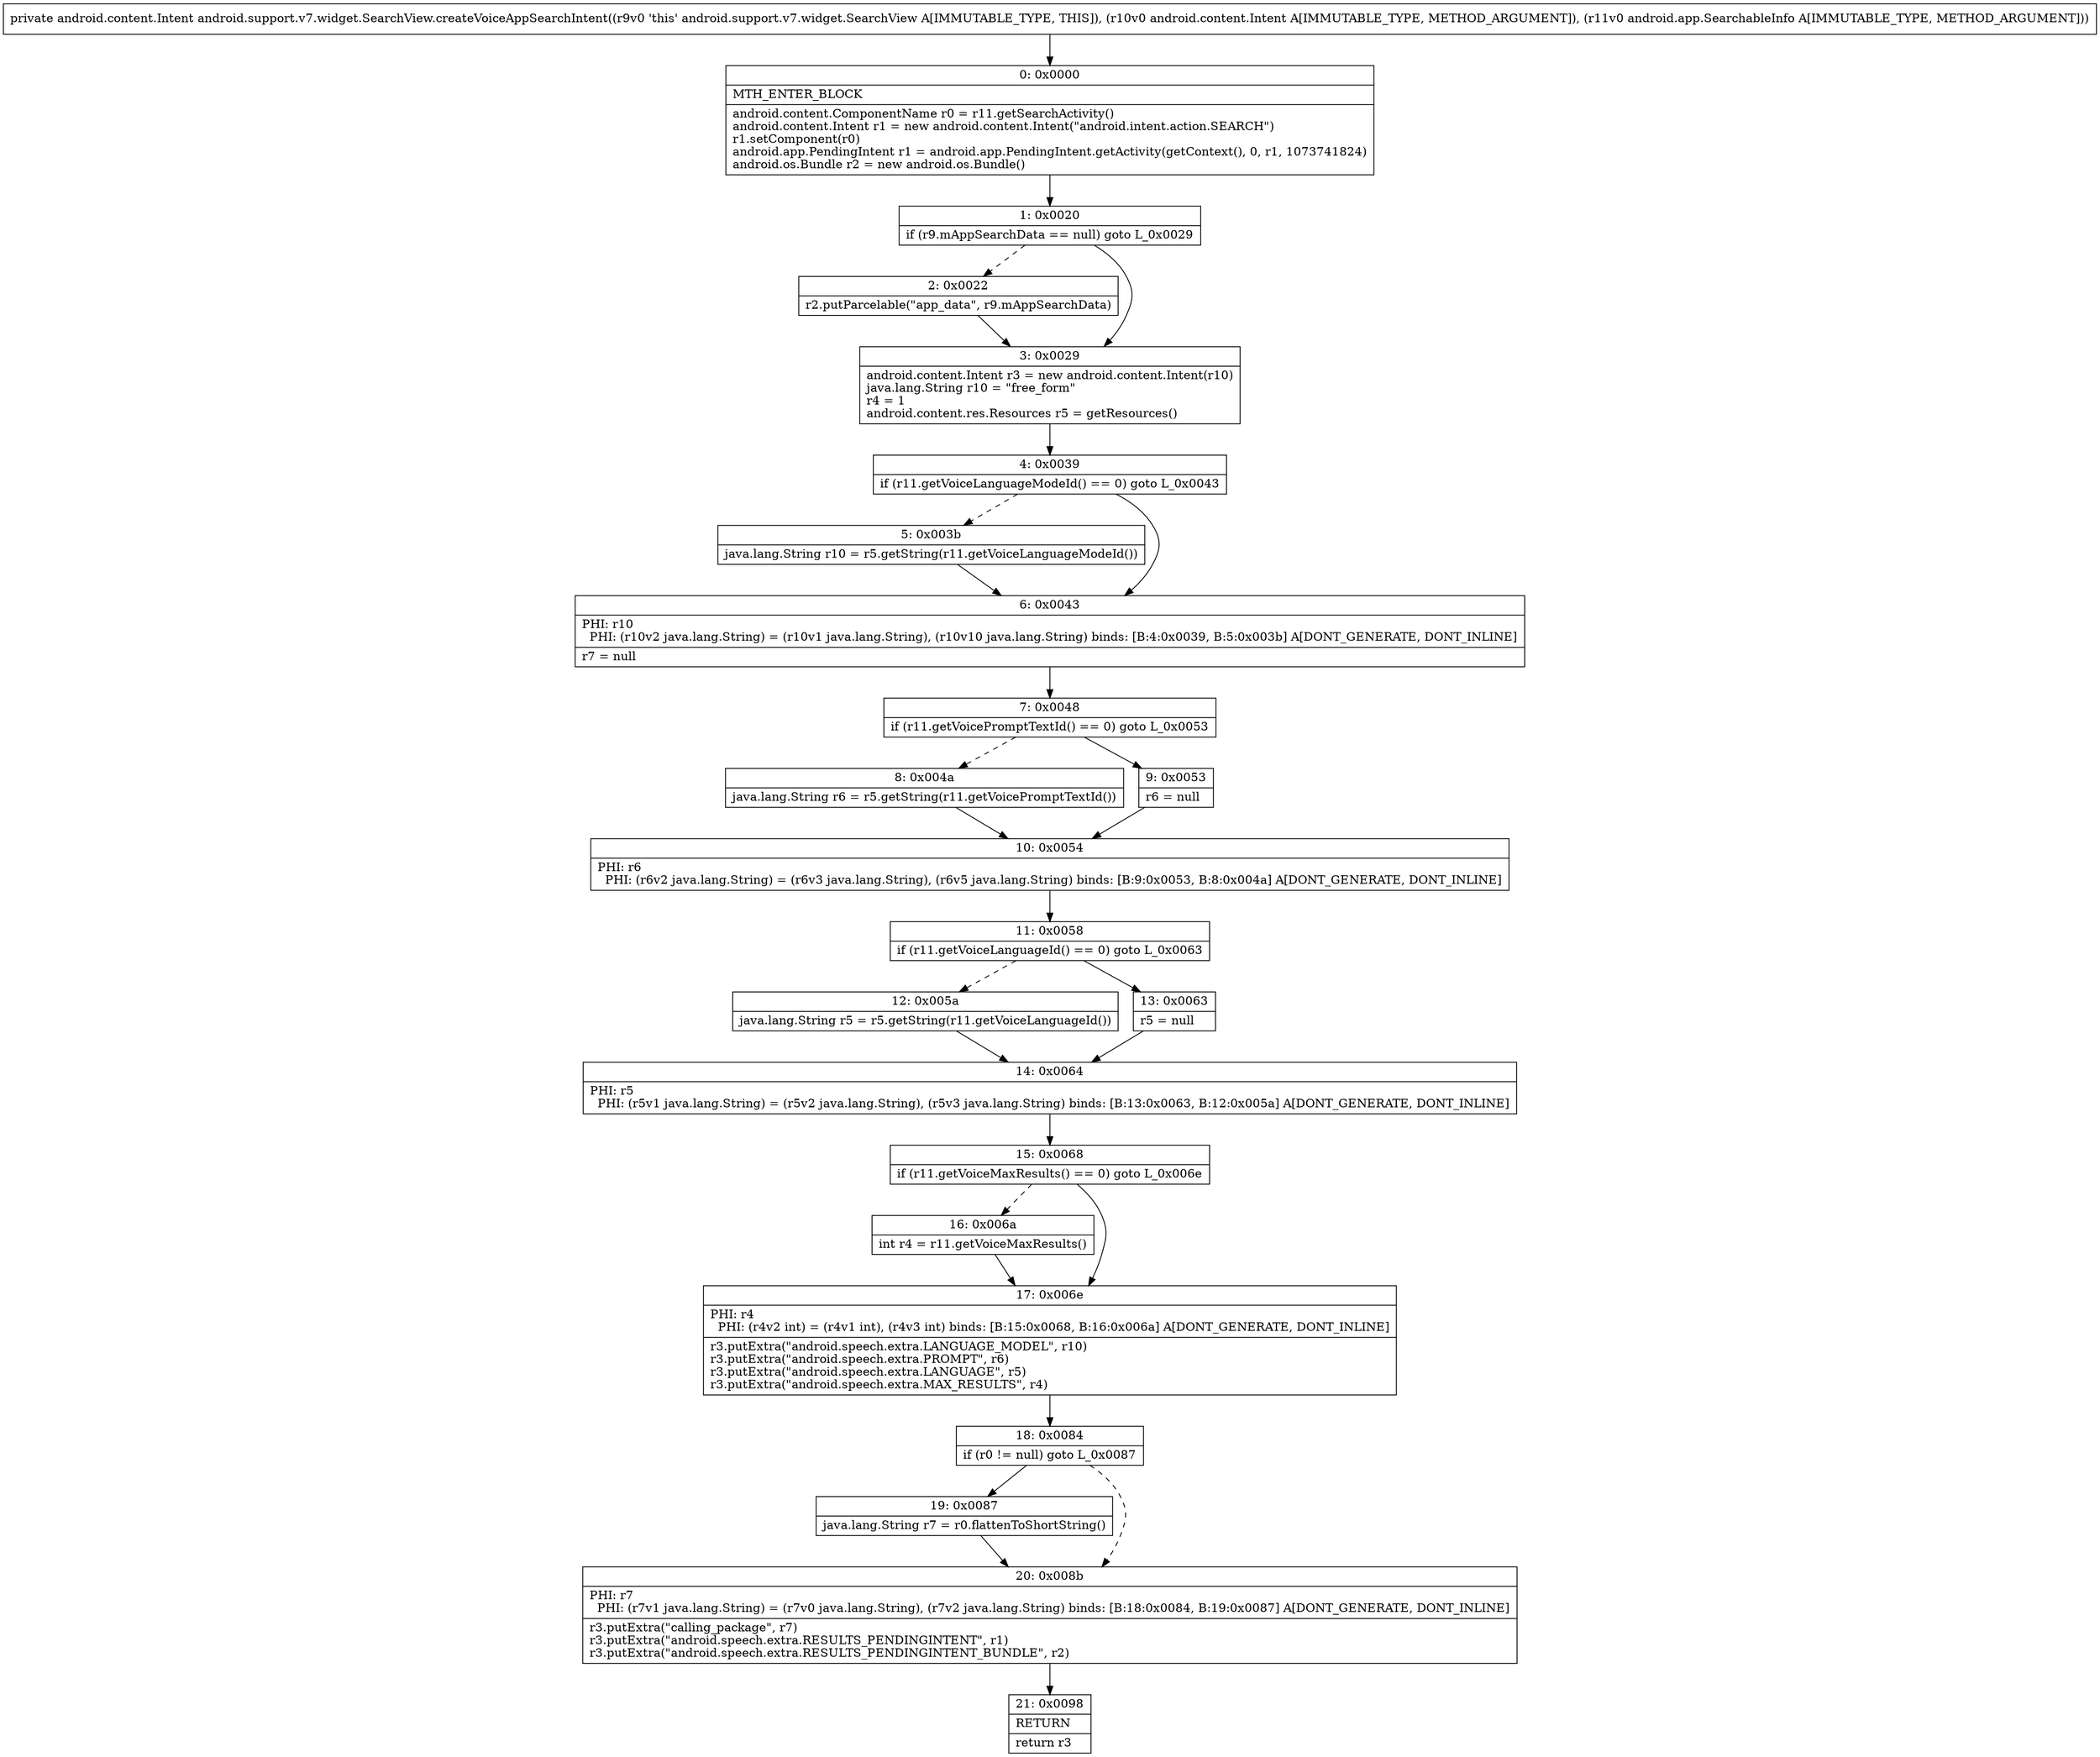 digraph "CFG forandroid.support.v7.widget.SearchView.createVoiceAppSearchIntent(Landroid\/content\/Intent;Landroid\/app\/SearchableInfo;)Landroid\/content\/Intent;" {
Node_0 [shape=record,label="{0\:\ 0x0000|MTH_ENTER_BLOCK\l|android.content.ComponentName r0 = r11.getSearchActivity()\landroid.content.Intent r1 = new android.content.Intent(\"android.intent.action.SEARCH\")\lr1.setComponent(r0)\landroid.app.PendingIntent r1 = android.app.PendingIntent.getActivity(getContext(), 0, r1, 1073741824)\landroid.os.Bundle r2 = new android.os.Bundle()\l}"];
Node_1 [shape=record,label="{1\:\ 0x0020|if (r9.mAppSearchData == null) goto L_0x0029\l}"];
Node_2 [shape=record,label="{2\:\ 0x0022|r2.putParcelable(\"app_data\", r9.mAppSearchData)\l}"];
Node_3 [shape=record,label="{3\:\ 0x0029|android.content.Intent r3 = new android.content.Intent(r10)\ljava.lang.String r10 = \"free_form\"\lr4 = 1\landroid.content.res.Resources r5 = getResources()\l}"];
Node_4 [shape=record,label="{4\:\ 0x0039|if (r11.getVoiceLanguageModeId() == 0) goto L_0x0043\l}"];
Node_5 [shape=record,label="{5\:\ 0x003b|java.lang.String r10 = r5.getString(r11.getVoiceLanguageModeId())\l}"];
Node_6 [shape=record,label="{6\:\ 0x0043|PHI: r10 \l  PHI: (r10v2 java.lang.String) = (r10v1 java.lang.String), (r10v10 java.lang.String) binds: [B:4:0x0039, B:5:0x003b] A[DONT_GENERATE, DONT_INLINE]\l|r7 = null\l}"];
Node_7 [shape=record,label="{7\:\ 0x0048|if (r11.getVoicePromptTextId() == 0) goto L_0x0053\l}"];
Node_8 [shape=record,label="{8\:\ 0x004a|java.lang.String r6 = r5.getString(r11.getVoicePromptTextId())\l}"];
Node_9 [shape=record,label="{9\:\ 0x0053|r6 = null\l}"];
Node_10 [shape=record,label="{10\:\ 0x0054|PHI: r6 \l  PHI: (r6v2 java.lang.String) = (r6v3 java.lang.String), (r6v5 java.lang.String) binds: [B:9:0x0053, B:8:0x004a] A[DONT_GENERATE, DONT_INLINE]\l}"];
Node_11 [shape=record,label="{11\:\ 0x0058|if (r11.getVoiceLanguageId() == 0) goto L_0x0063\l}"];
Node_12 [shape=record,label="{12\:\ 0x005a|java.lang.String r5 = r5.getString(r11.getVoiceLanguageId())\l}"];
Node_13 [shape=record,label="{13\:\ 0x0063|r5 = null\l}"];
Node_14 [shape=record,label="{14\:\ 0x0064|PHI: r5 \l  PHI: (r5v1 java.lang.String) = (r5v2 java.lang.String), (r5v3 java.lang.String) binds: [B:13:0x0063, B:12:0x005a] A[DONT_GENERATE, DONT_INLINE]\l}"];
Node_15 [shape=record,label="{15\:\ 0x0068|if (r11.getVoiceMaxResults() == 0) goto L_0x006e\l}"];
Node_16 [shape=record,label="{16\:\ 0x006a|int r4 = r11.getVoiceMaxResults()\l}"];
Node_17 [shape=record,label="{17\:\ 0x006e|PHI: r4 \l  PHI: (r4v2 int) = (r4v1 int), (r4v3 int) binds: [B:15:0x0068, B:16:0x006a] A[DONT_GENERATE, DONT_INLINE]\l|r3.putExtra(\"android.speech.extra.LANGUAGE_MODEL\", r10)\lr3.putExtra(\"android.speech.extra.PROMPT\", r6)\lr3.putExtra(\"android.speech.extra.LANGUAGE\", r5)\lr3.putExtra(\"android.speech.extra.MAX_RESULTS\", r4)\l}"];
Node_18 [shape=record,label="{18\:\ 0x0084|if (r0 != null) goto L_0x0087\l}"];
Node_19 [shape=record,label="{19\:\ 0x0087|java.lang.String r7 = r0.flattenToShortString()\l}"];
Node_20 [shape=record,label="{20\:\ 0x008b|PHI: r7 \l  PHI: (r7v1 java.lang.String) = (r7v0 java.lang.String), (r7v2 java.lang.String) binds: [B:18:0x0084, B:19:0x0087] A[DONT_GENERATE, DONT_INLINE]\l|r3.putExtra(\"calling_package\", r7)\lr3.putExtra(\"android.speech.extra.RESULTS_PENDINGINTENT\", r1)\lr3.putExtra(\"android.speech.extra.RESULTS_PENDINGINTENT_BUNDLE\", r2)\l}"];
Node_21 [shape=record,label="{21\:\ 0x0098|RETURN\l|return r3\l}"];
MethodNode[shape=record,label="{private android.content.Intent android.support.v7.widget.SearchView.createVoiceAppSearchIntent((r9v0 'this' android.support.v7.widget.SearchView A[IMMUTABLE_TYPE, THIS]), (r10v0 android.content.Intent A[IMMUTABLE_TYPE, METHOD_ARGUMENT]), (r11v0 android.app.SearchableInfo A[IMMUTABLE_TYPE, METHOD_ARGUMENT])) }"];
MethodNode -> Node_0;
Node_0 -> Node_1;
Node_1 -> Node_2[style=dashed];
Node_1 -> Node_3;
Node_2 -> Node_3;
Node_3 -> Node_4;
Node_4 -> Node_5[style=dashed];
Node_4 -> Node_6;
Node_5 -> Node_6;
Node_6 -> Node_7;
Node_7 -> Node_8[style=dashed];
Node_7 -> Node_9;
Node_8 -> Node_10;
Node_9 -> Node_10;
Node_10 -> Node_11;
Node_11 -> Node_12[style=dashed];
Node_11 -> Node_13;
Node_12 -> Node_14;
Node_13 -> Node_14;
Node_14 -> Node_15;
Node_15 -> Node_16[style=dashed];
Node_15 -> Node_17;
Node_16 -> Node_17;
Node_17 -> Node_18;
Node_18 -> Node_19;
Node_18 -> Node_20[style=dashed];
Node_19 -> Node_20;
Node_20 -> Node_21;
}

